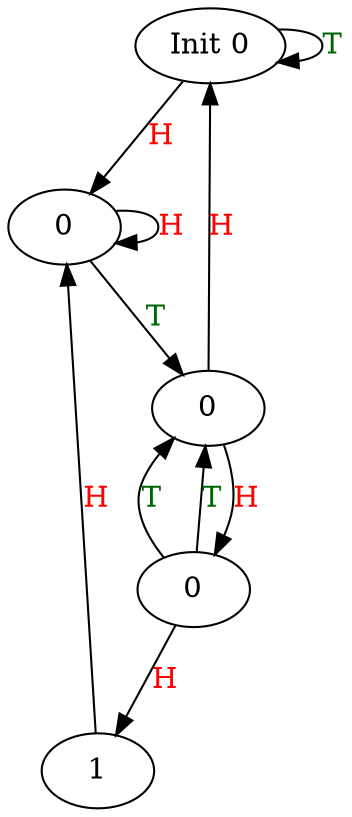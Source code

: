 digraph graphname {
	a [label="Init 0"]
	b [label="0"]
	c [label="0"]
	d [label="0"]
	e [label="1"]
	a->a[label="T", fontcolor=darkgreen]
	a->b[label="H", fontcolor=red]
	b->b[label="H", fontcolor=red]
b->c[label="T", fontcolor=darkgreen]
c->a[label="H", fontcolor=red]
c->d[label="H", fontcolor=red]
d->c[label="T", fontcolor=darkgreen]
d->e[label="H", fontcolor=red]
e->b[label="H", fontcolor=red]
d->c[label="T", fontcolor=darkgreen]



}
